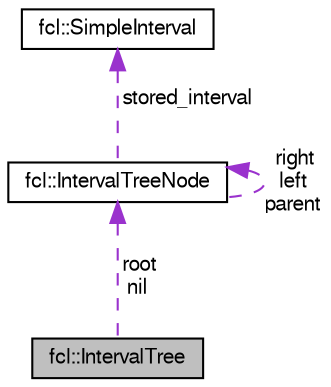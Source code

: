 digraph "fcl::IntervalTree"
{
  edge [fontname="FreeSans",fontsize="10",labelfontname="FreeSans",labelfontsize="10"];
  node [fontname="FreeSans",fontsize="10",shape=record];
  Node1 [label="fcl::IntervalTree",height=0.2,width=0.4,color="black", fillcolor="grey75", style="filled" fontcolor="black"];
  Node2 -> Node1 [dir="back",color="darkorchid3",fontsize="10",style="dashed",label=" root\nnil" ,fontname="FreeSans"];
  Node2 [label="fcl::IntervalTreeNode",height=0.2,width=0.4,color="black", fillcolor="white", style="filled",URL="$a00077.html",tooltip="The node for interval tree. "];
  Node3 -> Node2 [dir="back",color="darkorchid3",fontsize="10",style="dashed",label=" stored_interval" ,fontname="FreeSans"];
  Node3 [label="fcl::SimpleInterval",height=0.2,width=0.4,color="black", fillcolor="white", style="filled",URL="$a00194.html",tooltip="Interval trees implemented using red-black-trees as described in the book Introduction_To_Algorithms_..."];
  Node2 -> Node2 [dir="back",color="darkorchid3",fontsize="10",style="dashed",label=" right\nleft\nparent" ,fontname="FreeSans"];
}
